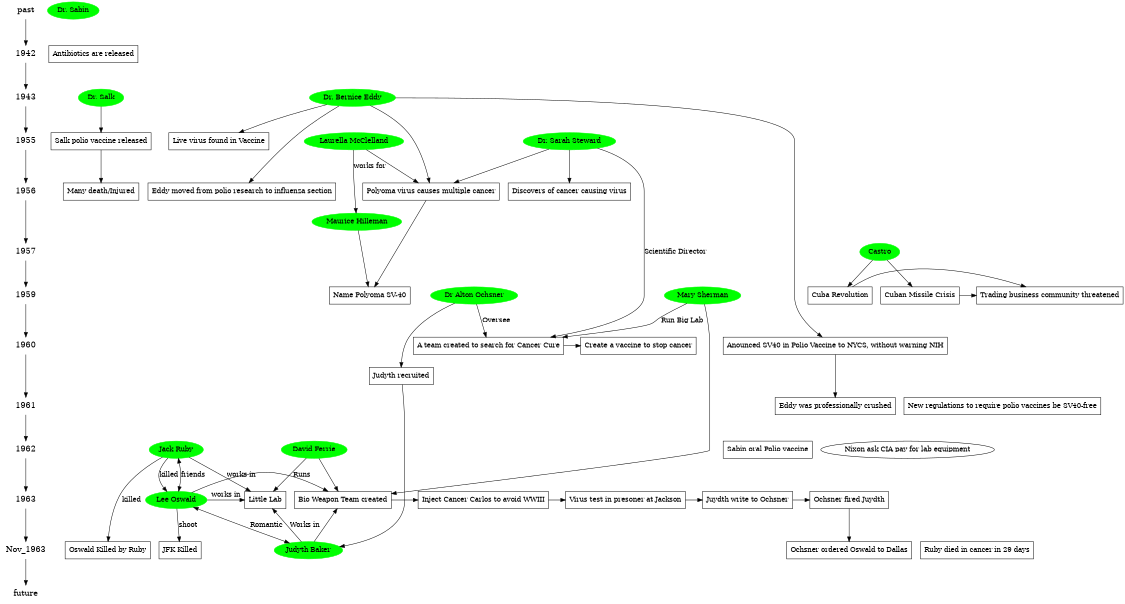 digraph asde91 {
ranksep=.75;
size = "7.5,7.5";
	{
		node [shape=plaintext, fontsize=16];
		/* the time-line graph */
		past -> 1942 -> 1943 -> 1955 -> 1956 -> 1957 -> 1959 ->
				1960 -> 1961 -> 1962 -> 1963 -> Nov_1963 ->"future";

	}

   /*人物*/
   Salk [shape=ellipse, color= green, label="Dr. Salk", style=filled]
   Eddy [shape=ellipse, color= green, label="Dr. Bernice Eddy", style=filled]
   Steward [shape=ellipse, color= green, label="Dr. Sarah Steward", style=filled]
   Sabin [shape=ellipse, color= green, label="Dr. Sabin", style=filled]
   Mary [shape=ellipse, color= green, label="Mary Sherman", style=filled]
   David [shape=ellipse, color= green, label="David Ferrie", style=filled]
   Castro [shape=ellipse, color= green, label="Castro", style=filled]
   Hilleman [shape=ellipse, color= green, label="Maurice Hilleman", style=filled]
   McClelland [shape=ellipse, color= green, label="Laurella McClelland", style=filled]
   Ochsner [shape=ellipse, color= green, label="Dr Alton Ochsner", style=filled]
   Baker [shape=ellipse, color = green, label="Judyth Baker", style=filled]
   Oswald [shape=ellipse, color = green, label="Lee Oswald", style=filled]
   Ruby [shape=ellipse, color= green , label="Jack Ruby", style=filled]

   /*Relationships*/
   McClelland -> Hilleman [label="works for"]
   Oswald -> Baker [dir=both, label="Romantic"]
   Ruby -> Oswald [dir=both, label="friends"]
   Ruby -> Oswald [label="killed"]

   /*events*/
   { rank = same; 1942; Ab}
   Ab [shape=box, label="Antibiotics are released" ]
   /*1955*/
   SalkVacRel [shape=box, label="Salk polio vaccine released" ]
   VacConq [shape=box, label="Many death/Injured"]
   LiveVirusFoundInVac [shape=box, label="Live virus found in Vaccine" ]
   { rank = same; 1955; SalkVacRel; LiveVirusFoundInVac }

   /* 1956*/
   EddyToInf [shape=box, label="Eddy moved from polio research to influenza section"]
   DisVCLink [shape=box, label="Discovers of cancer causing virus"]
   {rank = same; 1956; EddyToInf; DisVCLink}

  /* 1957 */
   DisPolyoma [shape=box, label="Polyoma virus causes multiple cancer"]

  /* 1959 */
  NameSV40 [shape=box, label="Name Polyoma SV-40"]
  CubaRev [shape=box, label="Cuba Revolution"]
  NOThreatned [shape=box, label="Trading business community threatened"]
  CubanMissileCrisis [shape=box, label="Cuban Missile Crisis"]
   {rank = same; 1959; NameSV40; CubaRev; NOThreatned; CubanMissileCrisis}

  /* 1960 */
  EddyCSTalk [ shape=box, label="Anounced SV40 in Polio Vaccine to NYCS, without warning NIH"]
  EddyCrushed [ shape=box, label="Eddy was professionally crushed"]
   Eddy -> EddyCSTalk -> EddyCrushed

  CCTC [shape=box; label="A team created to search for Cancer Cure"]
  goal [shape=box; label="Create a vaccine to stop cancer"]
  Ochsner -> CCTC [label="Oversee"]
  Steward -> CCTC [label="Scientific Director"]
  Mary -> CCTC[label="Run Big Lab"]
   {rank = same; 1960; EddyCSTalk; CCTC; goal}
  CCTC -> goal

  /* 1961 */
  RegSVFree[shape=box; label="New regulations to require polio vaccines be SV40-free"]
  BakerRecruited[shape=box; label="Judyth recruited"]
  Ochsner -> BakerRecruited -> Baker
  {rank = same; 1961 ; RegSVFree}


  /* 1962 */
 OralPolioVac[shape=box; label="Sabin oral Polio vaccine"]
 CIAPayAcc [Shape=box; label="Nixon ask CIA pay for lab equipment"]
  {rank = same; 1962 ; OralPolioVac; CIAPayAcc}

  /* 1963 */
  BioWeaponTeam[shape=box; label="Bio Weapon Team created"]
  BWTGoal[shape=box; label="Inject Cancer Carlos to avoid WWIII"]
  LittleLab[shape=box; label="Little Lab"]
  JacksonTest[shape=box; label="Virus test in presoner at Jackson"]
  JudyProtest[shape=box; label="Juydth write to Ochsner"]
  Judyfired[shape=box; label="Ochsner fired Juydth"]
  Oswaldfired[shape=box; label="Ochsner ordered Oswald to Dallas"]


  {rank = same; 1963 ; BioWeaponTeam; LittleLab; BWTGoal; JacksonTest; JudyProtest; Judyfired; Oswald}
  Baker -> BioWeaponTeam
  Oswald -> BioWeaponTeam
  David -> BioWeaponTeam
  Mary -> BioWeaponTeam -> BWTGoal -> JacksonTest -> JudyProtest -> Judyfired ->Oswaldfired
  David -> LittleLab [label="Runs"]
  Baker -> LittleLab [label="Works in"]
  Ruby -> LittleLab [label= "works in"]
  Oswald -> LittleLab [label= "works in"]

    Salk -> SalkVacRel -> VacConq
    Eddy -> LiveVirusFoundInVac
    Eddy -> EddyToInf
    Steward -> DisVCLink
    Steward -> DisPolyoma
    Eddy -> DisPolyoma -> NameSV40
    McClelland -> DisPolyoma
    Hilleman -> NameSV40

    Castro -> CubaRev -> NOThreatned
    Castro -> CubanMissileCrisis -> NOThreatned
   /* Nov 1963 */
   JFKKilled[shape=box; label="JFK Killed"]
   OswaldKilled[shape=box; label="Oswald Killed by Ruby"]
   RubyKilled[shape=box; label="Ruby died in cancer in 29 days"]

  {rank = same; Nov_1963 ; JFKKilled; OswaldKilled; RubyKilled}
  Oswald -> JFKKilled [label="shoot"]
  Ruby -> OswaldKilled [label = "killed"]
}
